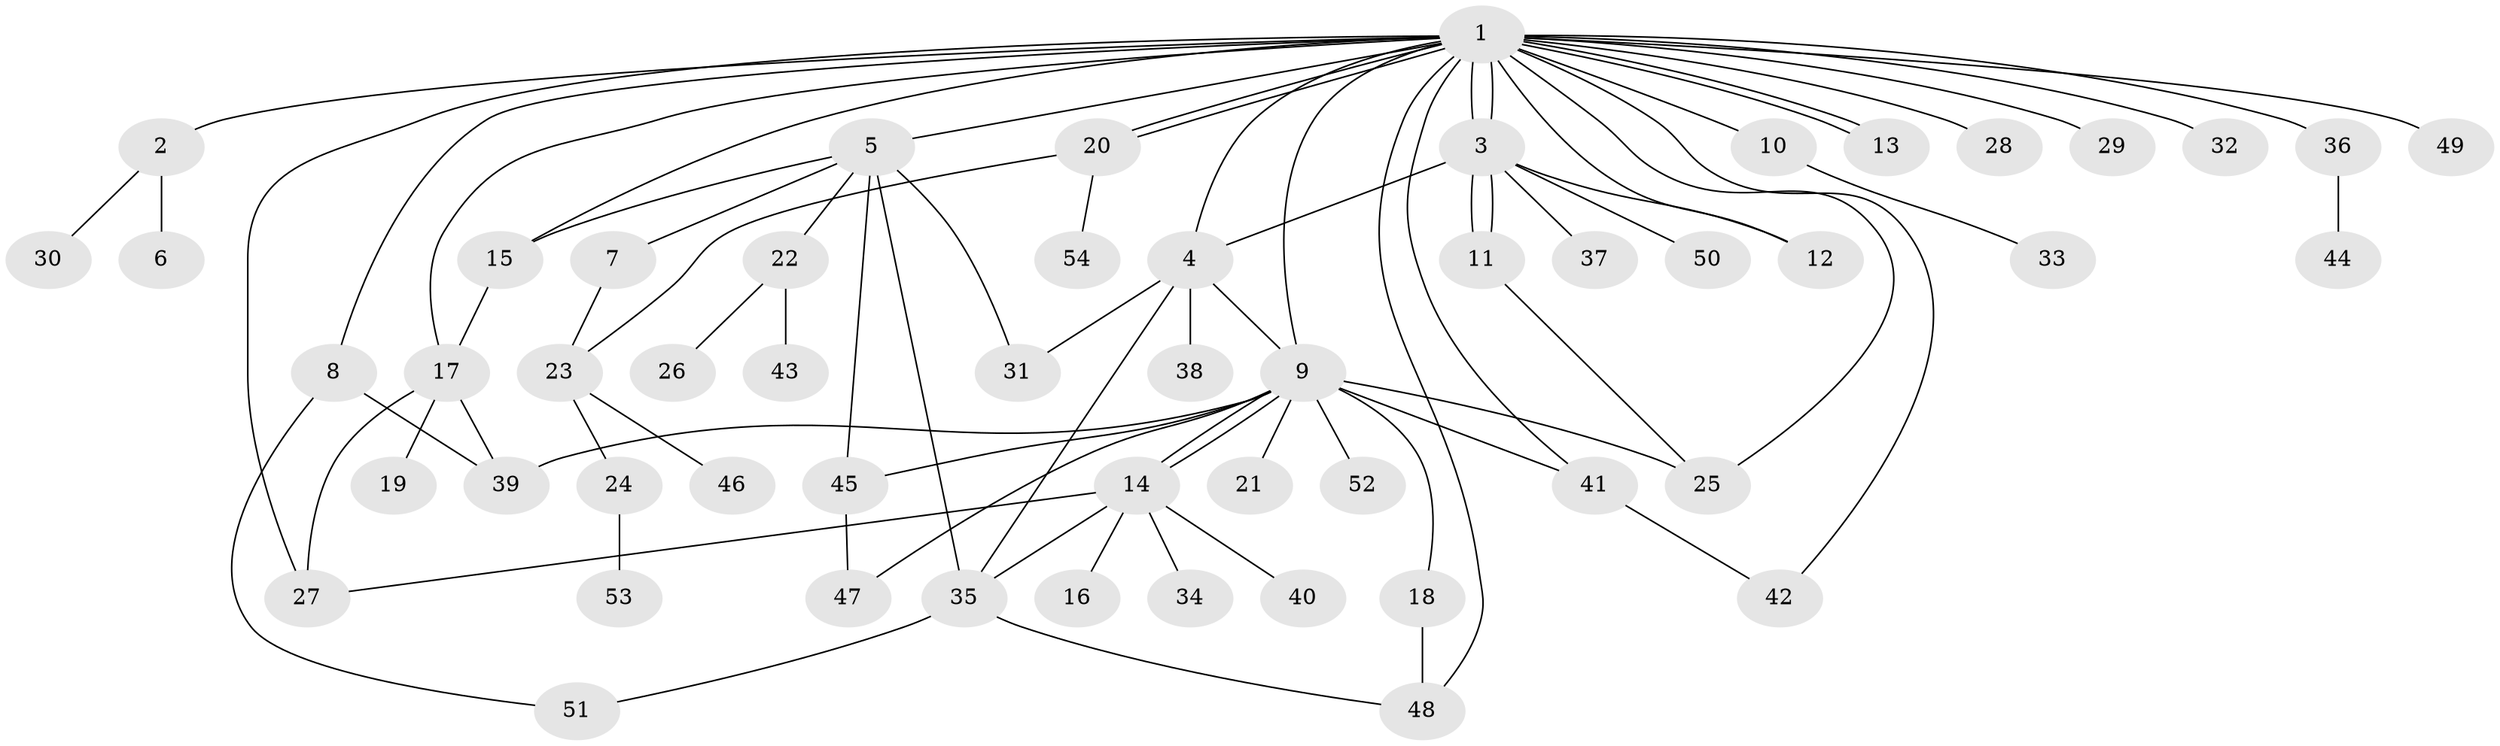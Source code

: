 // coarse degree distribution, {24: 0.02564102564102564, 2: 0.23076923076923078, 4: 0.07692307692307693, 8: 0.05128205128205128, 11: 0.02564102564102564, 1: 0.5128205128205128, 3: 0.02564102564102564, 6: 0.05128205128205128}
// Generated by graph-tools (version 1.1) at 2025/41/03/06/25 10:41:52]
// undirected, 54 vertices, 80 edges
graph export_dot {
graph [start="1"]
  node [color=gray90,style=filled];
  1;
  2;
  3;
  4;
  5;
  6;
  7;
  8;
  9;
  10;
  11;
  12;
  13;
  14;
  15;
  16;
  17;
  18;
  19;
  20;
  21;
  22;
  23;
  24;
  25;
  26;
  27;
  28;
  29;
  30;
  31;
  32;
  33;
  34;
  35;
  36;
  37;
  38;
  39;
  40;
  41;
  42;
  43;
  44;
  45;
  46;
  47;
  48;
  49;
  50;
  51;
  52;
  53;
  54;
  1 -- 2;
  1 -- 3;
  1 -- 3;
  1 -- 4;
  1 -- 5;
  1 -- 8;
  1 -- 9;
  1 -- 10;
  1 -- 12;
  1 -- 13;
  1 -- 13;
  1 -- 15;
  1 -- 17;
  1 -- 20;
  1 -- 20;
  1 -- 25;
  1 -- 27;
  1 -- 28;
  1 -- 29;
  1 -- 32;
  1 -- 36;
  1 -- 41;
  1 -- 42;
  1 -- 48;
  1 -- 49;
  2 -- 6;
  2 -- 30;
  3 -- 4;
  3 -- 11;
  3 -- 11;
  3 -- 12;
  3 -- 37;
  3 -- 50;
  4 -- 9;
  4 -- 31;
  4 -- 35;
  4 -- 38;
  5 -- 7;
  5 -- 15;
  5 -- 22;
  5 -- 31;
  5 -- 35;
  5 -- 45;
  7 -- 23;
  8 -- 39;
  8 -- 51;
  9 -- 14;
  9 -- 14;
  9 -- 18;
  9 -- 21;
  9 -- 25;
  9 -- 39;
  9 -- 41;
  9 -- 45;
  9 -- 47;
  9 -- 52;
  10 -- 33;
  11 -- 25;
  14 -- 16;
  14 -- 27;
  14 -- 34;
  14 -- 35;
  14 -- 40;
  15 -- 17;
  17 -- 19;
  17 -- 27;
  17 -- 39;
  18 -- 48;
  20 -- 23;
  20 -- 54;
  22 -- 26;
  22 -- 43;
  23 -- 24;
  23 -- 46;
  24 -- 53;
  35 -- 48;
  35 -- 51;
  36 -- 44;
  41 -- 42;
  45 -- 47;
}
